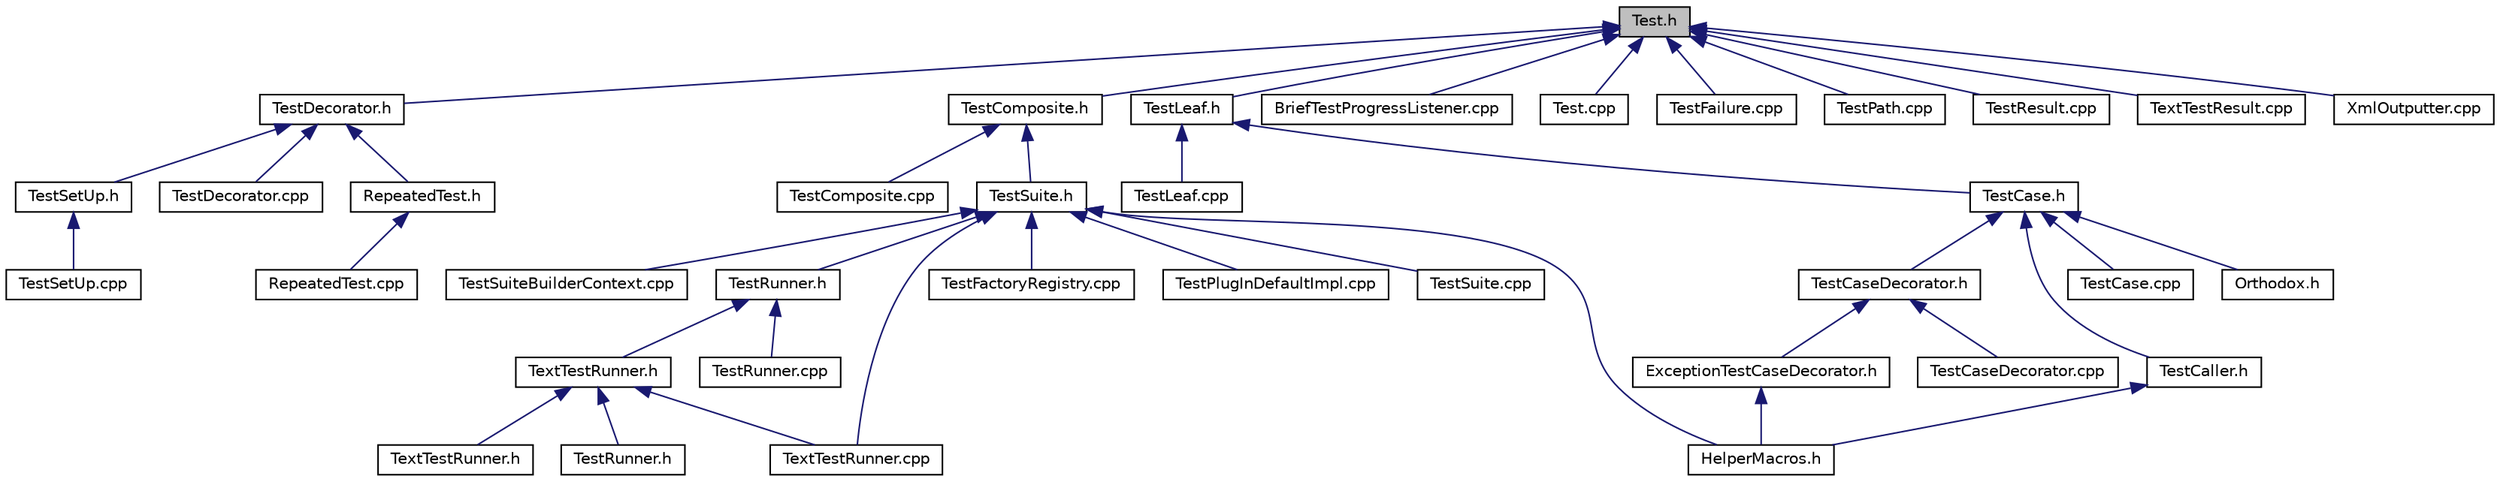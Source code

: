 digraph "Test.h"
{
  edge [fontname="Helvetica",fontsize="10",labelfontname="Helvetica",labelfontsize="10"];
  node [fontname="Helvetica",fontsize="10",shape=record];
  Node6 [label="Test.h",height=0.2,width=0.4,color="black", fillcolor="grey75", style="filled", fontcolor="black"];
  Node6 -> Node7 [dir="back",color="midnightblue",fontsize="10",style="solid",fontname="Helvetica"];
  Node7 [label="TestDecorator.h",height=0.2,width=0.4,color="black", fillcolor="white", style="filled",URL="$_test_decorator_8h.html"];
  Node7 -> Node8 [dir="back",color="midnightblue",fontsize="10",style="solid",fontname="Helvetica"];
  Node8 [label="RepeatedTest.h",height=0.2,width=0.4,color="black", fillcolor="white", style="filled",URL="$_repeated_test_8h.html"];
  Node8 -> Node9 [dir="back",color="midnightblue",fontsize="10",style="solid",fontname="Helvetica"];
  Node9 [label="RepeatedTest.cpp",height=0.2,width=0.4,color="black", fillcolor="white", style="filled",URL="$_repeated_test_8cpp.html"];
  Node7 -> Node10 [dir="back",color="midnightblue",fontsize="10",style="solid",fontname="Helvetica"];
  Node10 [label="TestSetUp.h",height=0.2,width=0.4,color="black", fillcolor="white", style="filled",URL="$_test_set_up_8h.html"];
  Node10 -> Node11 [dir="back",color="midnightblue",fontsize="10",style="solid",fontname="Helvetica"];
  Node11 [label="TestSetUp.cpp",height=0.2,width=0.4,color="black", fillcolor="white", style="filled",URL="$_test_set_up_8cpp.html"];
  Node7 -> Node12 [dir="back",color="midnightblue",fontsize="10",style="solid",fontname="Helvetica"];
  Node12 [label="TestDecorator.cpp",height=0.2,width=0.4,color="black", fillcolor="white", style="filled",URL="$_test_decorator_8cpp.html"];
  Node6 -> Node13 [dir="back",color="midnightblue",fontsize="10",style="solid",fontname="Helvetica"];
  Node13 [label="TestComposite.h",height=0.2,width=0.4,color="black", fillcolor="white", style="filled",URL="$_test_composite_8h.html"];
  Node13 -> Node14 [dir="back",color="midnightblue",fontsize="10",style="solid",fontname="Helvetica"];
  Node14 [label="TestSuite.h",height=0.2,width=0.4,color="black", fillcolor="white", style="filled",URL="$_test_suite_8h.html"];
  Node14 -> Node15 [dir="back",color="midnightblue",fontsize="10",style="solid",fontname="Helvetica"];
  Node15 [label="HelperMacros.h",height=0.2,width=0.4,color="black", fillcolor="white", style="filled",URL="$_helper_macros_8h.html",tooltip="Macros intended to ease the definition of test suites. "];
  Node14 -> Node16 [dir="back",color="midnightblue",fontsize="10",style="solid",fontname="Helvetica"];
  Node16 [label="TestRunner.h",height=0.2,width=0.4,color="black", fillcolor="white", style="filled",URL="$_test_runner_8h.html"];
  Node16 -> Node17 [dir="back",color="midnightblue",fontsize="10",style="solid",fontname="Helvetica"];
  Node17 [label="TextTestRunner.h",height=0.2,width=0.4,color="black", fillcolor="white", style="filled",URL="$ui_2text_2_text_test_runner_8h.html"];
  Node17 -> Node18 [dir="back",color="midnightblue",fontsize="10",style="solid",fontname="Helvetica"];
  Node18 [label="TextTestRunner.h",height=0.2,width=0.4,color="black", fillcolor="white", style="filled",URL="$_text_test_runner_8h.html"];
  Node17 -> Node19 [dir="back",color="midnightblue",fontsize="10",style="solid",fontname="Helvetica"];
  Node19 [label="TestRunner.h",height=0.2,width=0.4,color="black", fillcolor="white", style="filled",URL="$ui_2text_2_test_runner_8h.html"];
  Node17 -> Node20 [dir="back",color="midnightblue",fontsize="10",style="solid",fontname="Helvetica"];
  Node20 [label="TextTestRunner.cpp",height=0.2,width=0.4,color="black", fillcolor="white", style="filled",URL="$_text_test_runner_8cpp.html"];
  Node16 -> Node21 [dir="back",color="midnightblue",fontsize="10",style="solid",fontname="Helvetica"];
  Node21 [label="TestRunner.cpp",height=0.2,width=0.4,color="black", fillcolor="white", style="filled",URL="$_test_runner_8cpp.html"];
  Node14 -> Node22 [dir="back",color="midnightblue",fontsize="10",style="solid",fontname="Helvetica"];
  Node22 [label="TestFactoryRegistry.cpp",height=0.2,width=0.4,color="black", fillcolor="white", style="filled",URL="$_test_factory_registry_8cpp.html"];
  Node14 -> Node23 [dir="back",color="midnightblue",fontsize="10",style="solid",fontname="Helvetica"];
  Node23 [label="TestPlugInDefaultImpl.cpp",height=0.2,width=0.4,color="black", fillcolor="white", style="filled",URL="$_test_plug_in_default_impl_8cpp.html"];
  Node14 -> Node24 [dir="back",color="midnightblue",fontsize="10",style="solid",fontname="Helvetica"];
  Node24 [label="TestSuite.cpp",height=0.2,width=0.4,color="black", fillcolor="white", style="filled",URL="$_test_suite_8cpp.html"];
  Node14 -> Node25 [dir="back",color="midnightblue",fontsize="10",style="solid",fontname="Helvetica"];
  Node25 [label="TestSuiteBuilderContext.cpp",height=0.2,width=0.4,color="black", fillcolor="white", style="filled",URL="$_test_suite_builder_context_8cpp.html"];
  Node14 -> Node20 [dir="back",color="midnightblue",fontsize="10",style="solid",fontname="Helvetica"];
  Node13 -> Node26 [dir="back",color="midnightblue",fontsize="10",style="solid",fontname="Helvetica"];
  Node26 [label="TestComposite.cpp",height=0.2,width=0.4,color="black", fillcolor="white", style="filled",URL="$_test_composite_8cpp.html"];
  Node6 -> Node27 [dir="back",color="midnightblue",fontsize="10",style="solid",fontname="Helvetica"];
  Node27 [label="TestLeaf.h",height=0.2,width=0.4,color="black", fillcolor="white", style="filled",URL="$_test_leaf_8h.html"];
  Node27 -> Node28 [dir="back",color="midnightblue",fontsize="10",style="solid",fontname="Helvetica"];
  Node28 [label="TestCase.h",height=0.2,width=0.4,color="black", fillcolor="white", style="filled",URL="$_test_case_8h.html"];
  Node28 -> Node29 [dir="back",color="midnightblue",fontsize="10",style="solid",fontname="Helvetica"];
  Node29 [label="Orthodox.h",height=0.2,width=0.4,color="black", fillcolor="white", style="filled",URL="$_orthodox_8h.html"];
  Node28 -> Node30 [dir="back",color="midnightblue",fontsize="10",style="solid",fontname="Helvetica"];
  Node30 [label="TestCaseDecorator.h",height=0.2,width=0.4,color="black", fillcolor="white", style="filled",URL="$_test_case_decorator_8h.html"];
  Node30 -> Node31 [dir="back",color="midnightblue",fontsize="10",style="solid",fontname="Helvetica"];
  Node31 [label="ExceptionTestCaseDecorator.h",height=0.2,width=0.4,color="black", fillcolor="white", style="filled",URL="$_exception_test_case_decorator_8h.html"];
  Node31 -> Node15 [dir="back",color="midnightblue",fontsize="10",style="solid",fontname="Helvetica"];
  Node30 -> Node32 [dir="back",color="midnightblue",fontsize="10",style="solid",fontname="Helvetica"];
  Node32 [label="TestCaseDecorator.cpp",height=0.2,width=0.4,color="black", fillcolor="white", style="filled",URL="$_test_case_decorator_8cpp.html"];
  Node28 -> Node33 [dir="back",color="midnightblue",fontsize="10",style="solid",fontname="Helvetica"];
  Node33 [label="TestCaller.h",height=0.2,width=0.4,color="black", fillcolor="white", style="filled",URL="$_test_caller_8h.html"];
  Node33 -> Node15 [dir="back",color="midnightblue",fontsize="10",style="solid",fontname="Helvetica"];
  Node28 -> Node34 [dir="back",color="midnightblue",fontsize="10",style="solid",fontname="Helvetica"];
  Node34 [label="TestCase.cpp",height=0.2,width=0.4,color="black", fillcolor="white", style="filled",URL="$_test_case_8cpp.html"];
  Node27 -> Node35 [dir="back",color="midnightblue",fontsize="10",style="solid",fontname="Helvetica"];
  Node35 [label="TestLeaf.cpp",height=0.2,width=0.4,color="black", fillcolor="white", style="filled",URL="$_test_leaf_8cpp.html"];
  Node6 -> Node36 [dir="back",color="midnightblue",fontsize="10",style="solid",fontname="Helvetica"];
  Node36 [label="BriefTestProgressListener.cpp",height=0.2,width=0.4,color="black", fillcolor="white", style="filled",URL="$_brief_test_progress_listener_8cpp.html"];
  Node6 -> Node37 [dir="back",color="midnightblue",fontsize="10",style="solid",fontname="Helvetica"];
  Node37 [label="Test.cpp",height=0.2,width=0.4,color="black", fillcolor="white", style="filled",URL="$_test_8cpp.html"];
  Node6 -> Node38 [dir="back",color="midnightblue",fontsize="10",style="solid",fontname="Helvetica"];
  Node38 [label="TestFailure.cpp",height=0.2,width=0.4,color="black", fillcolor="white", style="filled",URL="$_test_failure_8cpp.html"];
  Node6 -> Node39 [dir="back",color="midnightblue",fontsize="10",style="solid",fontname="Helvetica"];
  Node39 [label="TestPath.cpp",height=0.2,width=0.4,color="black", fillcolor="white", style="filled",URL="$_test_path_8cpp.html"];
  Node6 -> Node40 [dir="back",color="midnightblue",fontsize="10",style="solid",fontname="Helvetica"];
  Node40 [label="TestResult.cpp",height=0.2,width=0.4,color="black", fillcolor="white", style="filled",URL="$_test_result_8cpp.html"];
  Node6 -> Node41 [dir="back",color="midnightblue",fontsize="10",style="solid",fontname="Helvetica"];
  Node41 [label="TextTestResult.cpp",height=0.2,width=0.4,color="black", fillcolor="white", style="filled",URL="$_text_test_result_8cpp.html"];
  Node6 -> Node42 [dir="back",color="midnightblue",fontsize="10",style="solid",fontname="Helvetica"];
  Node42 [label="XmlOutputter.cpp",height=0.2,width=0.4,color="black", fillcolor="white", style="filled",URL="$_xml_outputter_8cpp.html"];
}
